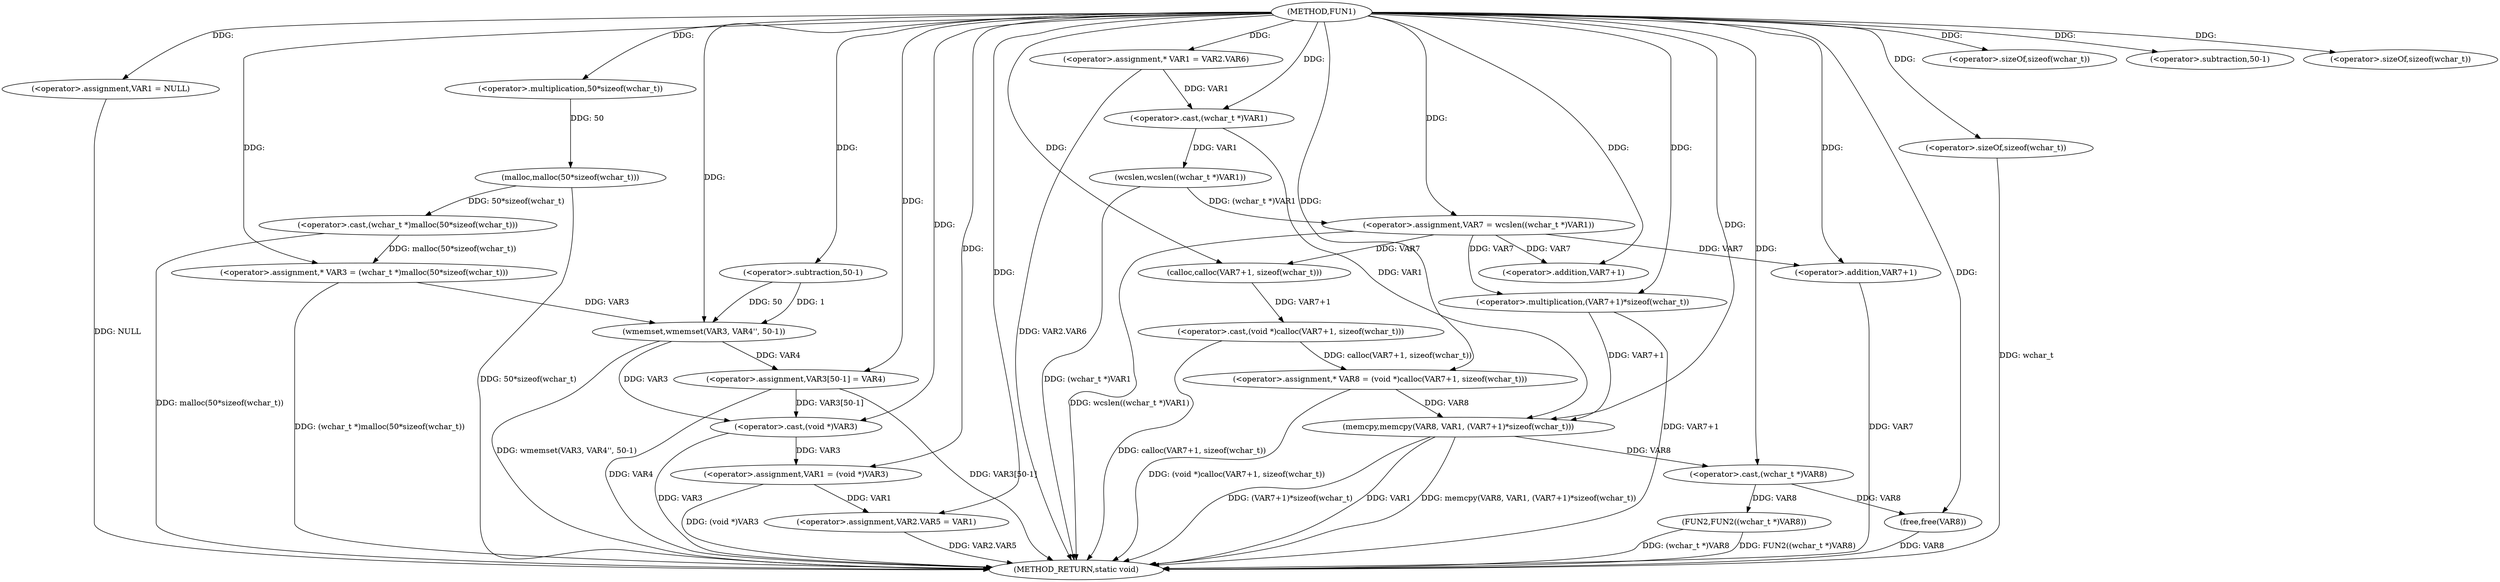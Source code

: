 digraph FUN1 {  
"1000100" [label = "(METHOD,FUN1)" ]
"1000182" [label = "(METHOD_RETURN,static void)" ]
"1000104" [label = "(<operator>.assignment,VAR1 = NULL)" ]
"1000109" [label = "(<operator>.assignment,* VAR3 = (wchar_t *)malloc(50*sizeof(wchar_t)))" ]
"1000111" [label = "(<operator>.cast,(wchar_t *)malloc(50*sizeof(wchar_t)))" ]
"1000113" [label = "(malloc,malloc(50*sizeof(wchar_t)))" ]
"1000114" [label = "(<operator>.multiplication,50*sizeof(wchar_t))" ]
"1000116" [label = "(<operator>.sizeOf,sizeof(wchar_t))" ]
"1000118" [label = "(wmemset,wmemset(VAR3, VAR4'', 50-1))" ]
"1000121" [label = "(<operator>.subtraction,50-1)" ]
"1000124" [label = "(<operator>.assignment,VAR3[50-1] = VAR4)" ]
"1000127" [label = "(<operator>.subtraction,50-1)" ]
"1000131" [label = "(<operator>.assignment,VAR1 = (void *)VAR3)" ]
"1000133" [label = "(<operator>.cast,(void *)VAR3)" ]
"1000136" [label = "(<operator>.assignment,VAR2.VAR5 = VAR1)" ]
"1000143" [label = "(<operator>.assignment,* VAR1 = VAR2.VAR6)" ]
"1000150" [label = "(<operator>.assignment,VAR7 = wcslen((wchar_t *)VAR1))" ]
"1000152" [label = "(wcslen,wcslen((wchar_t *)VAR1))" ]
"1000153" [label = "(<operator>.cast,(wchar_t *)VAR1)" ]
"1000157" [label = "(<operator>.assignment,* VAR8 = (void *)calloc(VAR7+1, sizeof(wchar_t)))" ]
"1000159" [label = "(<operator>.cast,(void *)calloc(VAR7+1, sizeof(wchar_t)))" ]
"1000161" [label = "(calloc,calloc(VAR7+1, sizeof(wchar_t)))" ]
"1000162" [label = "(<operator>.addition,VAR7+1)" ]
"1000165" [label = "(<operator>.sizeOf,sizeof(wchar_t))" ]
"1000167" [label = "(memcpy,memcpy(VAR8, VAR1, (VAR7+1)*sizeof(wchar_t)))" ]
"1000170" [label = "(<operator>.multiplication,(VAR7+1)*sizeof(wchar_t))" ]
"1000171" [label = "(<operator>.addition,VAR7+1)" ]
"1000174" [label = "(<operator>.sizeOf,sizeof(wchar_t))" ]
"1000176" [label = "(FUN2,FUN2((wchar_t *)VAR8))" ]
"1000177" [label = "(<operator>.cast,(wchar_t *)VAR8)" ]
"1000180" [label = "(free,free(VAR8))" ]
  "1000157" -> "1000182"  [ label = "DDG: (void *)calloc(VAR7+1, sizeof(wchar_t))"] 
  "1000124" -> "1000182"  [ label = "DDG: VAR4"] 
  "1000171" -> "1000182"  [ label = "DDG: VAR7"] 
  "1000124" -> "1000182"  [ label = "DDG: VAR3[50-1]"] 
  "1000167" -> "1000182"  [ label = "DDG: VAR1"] 
  "1000113" -> "1000182"  [ label = "DDG: 50*sizeof(wchar_t)"] 
  "1000150" -> "1000182"  [ label = "DDG: wcslen((wchar_t *)VAR1)"] 
  "1000167" -> "1000182"  [ label = "DDG: memcpy(VAR8, VAR1, (VAR7+1)*sizeof(wchar_t))"] 
  "1000180" -> "1000182"  [ label = "DDG: VAR8"] 
  "1000176" -> "1000182"  [ label = "DDG: FUN2((wchar_t *)VAR8)"] 
  "1000118" -> "1000182"  [ label = "DDG: wmemset(VAR3, VAR4'', 50-1)"] 
  "1000131" -> "1000182"  [ label = "DDG: (void *)VAR3"] 
  "1000152" -> "1000182"  [ label = "DDG: (wchar_t *)VAR1"] 
  "1000133" -> "1000182"  [ label = "DDG: VAR3"] 
  "1000111" -> "1000182"  [ label = "DDG: malloc(50*sizeof(wchar_t))"] 
  "1000143" -> "1000182"  [ label = "DDG: VAR2.VAR6"] 
  "1000170" -> "1000182"  [ label = "DDG: VAR7+1"] 
  "1000176" -> "1000182"  [ label = "DDG: (wchar_t *)VAR8"] 
  "1000167" -> "1000182"  [ label = "DDG: (VAR7+1)*sizeof(wchar_t)"] 
  "1000109" -> "1000182"  [ label = "DDG: (wchar_t *)malloc(50*sizeof(wchar_t))"] 
  "1000159" -> "1000182"  [ label = "DDG: calloc(VAR7+1, sizeof(wchar_t))"] 
  "1000136" -> "1000182"  [ label = "DDG: VAR2.VAR5"] 
  "1000104" -> "1000182"  [ label = "DDG: NULL"] 
  "1000174" -> "1000182"  [ label = "DDG: wchar_t"] 
  "1000100" -> "1000104"  [ label = "DDG: "] 
  "1000111" -> "1000109"  [ label = "DDG: malloc(50*sizeof(wchar_t))"] 
  "1000100" -> "1000109"  [ label = "DDG: "] 
  "1000113" -> "1000111"  [ label = "DDG: 50*sizeof(wchar_t)"] 
  "1000114" -> "1000113"  [ label = "DDG: 50"] 
  "1000100" -> "1000114"  [ label = "DDG: "] 
  "1000100" -> "1000116"  [ label = "DDG: "] 
  "1000109" -> "1000118"  [ label = "DDG: VAR3"] 
  "1000100" -> "1000118"  [ label = "DDG: "] 
  "1000121" -> "1000118"  [ label = "DDG: 50"] 
  "1000121" -> "1000118"  [ label = "DDG: 1"] 
  "1000100" -> "1000121"  [ label = "DDG: "] 
  "1000118" -> "1000124"  [ label = "DDG: VAR4"] 
  "1000100" -> "1000124"  [ label = "DDG: "] 
  "1000100" -> "1000127"  [ label = "DDG: "] 
  "1000133" -> "1000131"  [ label = "DDG: VAR3"] 
  "1000100" -> "1000131"  [ label = "DDG: "] 
  "1000124" -> "1000133"  [ label = "DDG: VAR3[50-1]"] 
  "1000118" -> "1000133"  [ label = "DDG: VAR3"] 
  "1000100" -> "1000133"  [ label = "DDG: "] 
  "1000131" -> "1000136"  [ label = "DDG: VAR1"] 
  "1000100" -> "1000136"  [ label = "DDG: "] 
  "1000100" -> "1000143"  [ label = "DDG: "] 
  "1000152" -> "1000150"  [ label = "DDG: (wchar_t *)VAR1"] 
  "1000100" -> "1000150"  [ label = "DDG: "] 
  "1000153" -> "1000152"  [ label = "DDG: VAR1"] 
  "1000143" -> "1000153"  [ label = "DDG: VAR1"] 
  "1000100" -> "1000153"  [ label = "DDG: "] 
  "1000159" -> "1000157"  [ label = "DDG: calloc(VAR7+1, sizeof(wchar_t))"] 
  "1000100" -> "1000157"  [ label = "DDG: "] 
  "1000161" -> "1000159"  [ label = "DDG: VAR7+1"] 
  "1000150" -> "1000161"  [ label = "DDG: VAR7"] 
  "1000100" -> "1000161"  [ label = "DDG: "] 
  "1000150" -> "1000162"  [ label = "DDG: VAR7"] 
  "1000100" -> "1000162"  [ label = "DDG: "] 
  "1000100" -> "1000165"  [ label = "DDG: "] 
  "1000157" -> "1000167"  [ label = "DDG: VAR8"] 
  "1000100" -> "1000167"  [ label = "DDG: "] 
  "1000153" -> "1000167"  [ label = "DDG: VAR1"] 
  "1000170" -> "1000167"  [ label = "DDG: VAR7+1"] 
  "1000100" -> "1000170"  [ label = "DDG: "] 
  "1000150" -> "1000170"  [ label = "DDG: VAR7"] 
  "1000100" -> "1000171"  [ label = "DDG: "] 
  "1000150" -> "1000171"  [ label = "DDG: VAR7"] 
  "1000100" -> "1000174"  [ label = "DDG: "] 
  "1000177" -> "1000176"  [ label = "DDG: VAR8"] 
  "1000167" -> "1000177"  [ label = "DDG: VAR8"] 
  "1000100" -> "1000177"  [ label = "DDG: "] 
  "1000177" -> "1000180"  [ label = "DDG: VAR8"] 
  "1000100" -> "1000180"  [ label = "DDG: "] 
}
